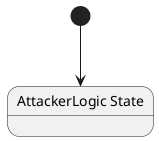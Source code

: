 @startuml AttackerLogic
state "AttackerLogic State" as Nevergreen_AttackerLogic_State
[*] --> Nevergreen_AttackerLogic_State
@enduml